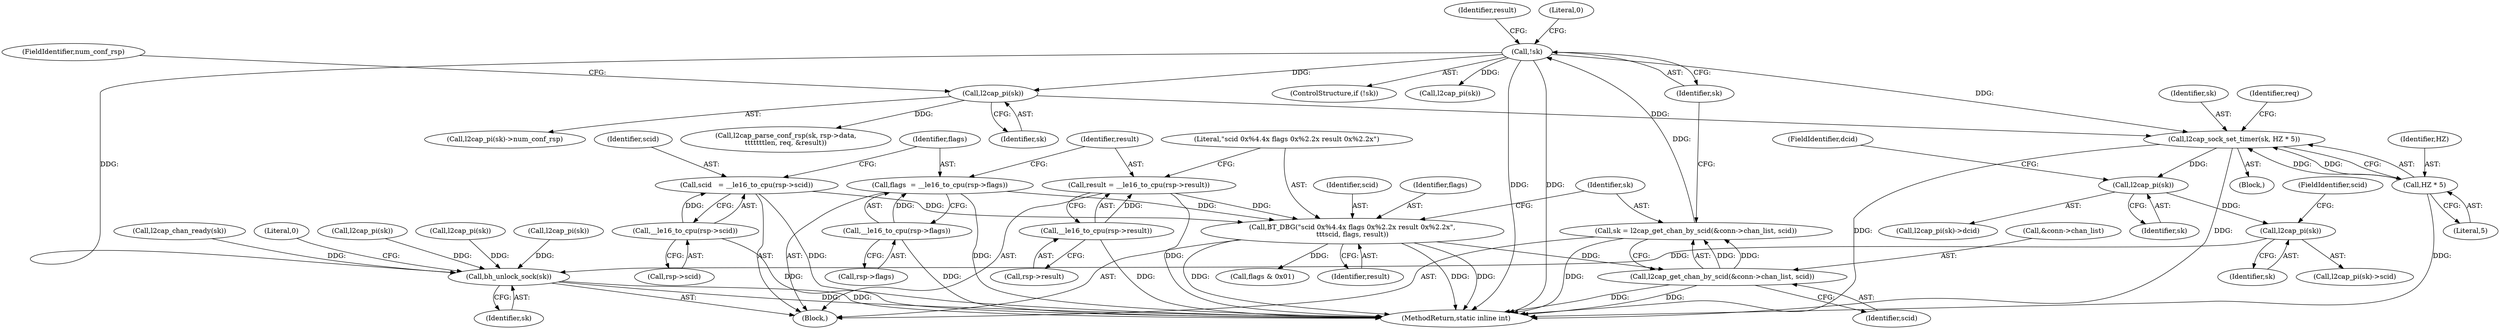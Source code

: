 digraph "0_linux_f2fcfcd670257236ebf2088bbdf26f6a8ef459fe_1@pointer" {
"1000254" [label="(Call,l2cap_sock_set_timer(sk, HZ * 5))"];
"1000148" [label="(Call,!sk)"];
"1000139" [label="(Call,sk = l2cap_get_chan_by_scid(&conn->chan_list, scid))"];
"1000141" [label="(Call,l2cap_get_chan_by_scid(&conn->chan_list, scid))"];
"1000134" [label="(Call,BT_DBG(\"scid 0x%4.4x flags 0x%2.2x result 0x%2.2x\",\n\t\t\tscid, flags, result))"];
"1000116" [label="(Call,scid   = __le16_to_cpu(rsp->scid))"];
"1000118" [label="(Call,__le16_to_cpu(rsp->scid))"];
"1000122" [label="(Call,flags  = __le16_to_cpu(rsp->flags))"];
"1000124" [label="(Call,__le16_to_cpu(rsp->flags))"];
"1000128" [label="(Call,result = __le16_to_cpu(rsp->result))"];
"1000130" [label="(Call,__le16_to_cpu(rsp->result))"];
"1000161" [label="(Call,l2cap_pi(sk))"];
"1000256" [label="(Call,HZ * 5)"];
"1000267" [label="(Call,l2cap_pi(sk))"];
"1000276" [label="(Call,l2cap_pi(sk))"];
"1000316" [label="(Call,bh_unlock_sock(sk))"];
"1000160" [label="(Call,l2cap_pi(sk)->num_conf_rsp)"];
"1000138" [label="(Identifier,result)"];
"1000153" [label="(Identifier,result)"];
"1000278" [label="(FieldIdentifier,scid)"];
"1000151" [label="(Literal,0)"];
"1000277" [label="(Identifier,sk)"];
"1000124" [label="(Call,__le16_to_cpu(rsp->flags))"];
"1000313" [label="(Call,l2cap_chan_ready(sk))"];
"1000276" [label="(Call,l2cap_pi(sk))"];
"1000148" [label="(Call,!sk)"];
"1000147" [label="(ControlStructure,if (!sk))"];
"1000296" [label="(Call,l2cap_pi(sk))"];
"1000290" [label="(Call,flags & 0x01)"];
"1000255" [label="(Identifier,sk)"];
"1000317" [label="(Identifier,sk)"];
"1000319" [label="(Literal,0)"];
"1000234" [label="(Call,l2cap_pi(sk))"];
"1000130" [label="(Call,__le16_to_cpu(rsp->result))"];
"1000105" [label="(Block,)"];
"1000146" [label="(Identifier,scid)"];
"1000140" [label="(Identifier,sk)"];
"1000268" [label="(Identifier,sk)"];
"1000162" [label="(Identifier,sk)"];
"1000303" [label="(Call,l2cap_pi(sk))"];
"1000266" [label="(Call,l2cap_pi(sk)->dcid)"];
"1000116" [label="(Call,scid   = __le16_to_cpu(rsp->scid))"];
"1000122" [label="(Call,flags  = __le16_to_cpu(rsp->flags))"];
"1000129" [label="(Identifier,result)"];
"1000131" [label="(Call,rsp->result)"];
"1000161" [label="(Call,l2cap_pi(sk))"];
"1000263" [label="(Identifier,req)"];
"1000135" [label="(Literal,\"scid 0x%4.4x flags 0x%2.2x result 0x%2.2x\")"];
"1000137" [label="(Identifier,flags)"];
"1000118" [label="(Call,__le16_to_cpu(rsp->scid))"];
"1000212" [label="(Call,l2cap_pi(sk))"];
"1000136" [label="(Identifier,scid)"];
"1000269" [label="(FieldIdentifier,dcid)"];
"1000149" [label="(Identifier,sk)"];
"1000119" [label="(Call,rsp->scid)"];
"1000142" [label="(Call,&conn->chan_list)"];
"1000139" [label="(Call,sk = l2cap_get_chan_by_scid(&conn->chan_list, scid))"];
"1000256" [label="(Call,HZ * 5)"];
"1000267" [label="(Call,l2cap_pi(sk))"];
"1000117" [label="(Identifier,scid)"];
"1000163" [label="(FieldIdentifier,num_conf_rsp)"];
"1000275" [label="(Call,l2cap_pi(sk)->scid)"];
"1000154" [label="(Block,)"];
"1000182" [label="(Call,l2cap_parse_conf_rsp(sk, rsp->data,\n\t\t\t\t\t\t\tlen, req, &result))"];
"1000320" [label="(MethodReturn,static inline int)"];
"1000141" [label="(Call,l2cap_get_chan_by_scid(&conn->chan_list, scid))"];
"1000123" [label="(Identifier,flags)"];
"1000316" [label="(Call,bh_unlock_sock(sk))"];
"1000254" [label="(Call,l2cap_sock_set_timer(sk, HZ * 5))"];
"1000257" [label="(Identifier,HZ)"];
"1000125" [label="(Call,rsp->flags)"];
"1000128" [label="(Call,result = __le16_to_cpu(rsp->result))"];
"1000258" [label="(Literal,5)"];
"1000134" [label="(Call,BT_DBG(\"scid 0x%4.4x flags 0x%2.2x result 0x%2.2x\",\n\t\t\tscid, flags, result))"];
"1000254" -> "1000154"  [label="AST: "];
"1000254" -> "1000256"  [label="CFG: "];
"1000255" -> "1000254"  [label="AST: "];
"1000256" -> "1000254"  [label="AST: "];
"1000263" -> "1000254"  [label="CFG: "];
"1000254" -> "1000320"  [label="DDG: "];
"1000254" -> "1000320"  [label="DDG: "];
"1000148" -> "1000254"  [label="DDG: "];
"1000161" -> "1000254"  [label="DDG: "];
"1000256" -> "1000254"  [label="DDG: "];
"1000256" -> "1000254"  [label="DDG: "];
"1000254" -> "1000267"  [label="DDG: "];
"1000148" -> "1000147"  [label="AST: "];
"1000148" -> "1000149"  [label="CFG: "];
"1000149" -> "1000148"  [label="AST: "];
"1000151" -> "1000148"  [label="CFG: "];
"1000153" -> "1000148"  [label="CFG: "];
"1000148" -> "1000320"  [label="DDG: "];
"1000148" -> "1000320"  [label="DDG: "];
"1000139" -> "1000148"  [label="DDG: "];
"1000148" -> "1000161"  [label="DDG: "];
"1000148" -> "1000296"  [label="DDG: "];
"1000148" -> "1000316"  [label="DDG: "];
"1000139" -> "1000105"  [label="AST: "];
"1000139" -> "1000141"  [label="CFG: "];
"1000140" -> "1000139"  [label="AST: "];
"1000141" -> "1000139"  [label="AST: "];
"1000149" -> "1000139"  [label="CFG: "];
"1000139" -> "1000320"  [label="DDG: "];
"1000141" -> "1000139"  [label="DDG: "];
"1000141" -> "1000139"  [label="DDG: "];
"1000141" -> "1000146"  [label="CFG: "];
"1000142" -> "1000141"  [label="AST: "];
"1000146" -> "1000141"  [label="AST: "];
"1000141" -> "1000320"  [label="DDG: "];
"1000141" -> "1000320"  [label="DDG: "];
"1000134" -> "1000141"  [label="DDG: "];
"1000134" -> "1000105"  [label="AST: "];
"1000134" -> "1000138"  [label="CFG: "];
"1000135" -> "1000134"  [label="AST: "];
"1000136" -> "1000134"  [label="AST: "];
"1000137" -> "1000134"  [label="AST: "];
"1000138" -> "1000134"  [label="AST: "];
"1000140" -> "1000134"  [label="CFG: "];
"1000134" -> "1000320"  [label="DDG: "];
"1000134" -> "1000320"  [label="DDG: "];
"1000134" -> "1000320"  [label="DDG: "];
"1000116" -> "1000134"  [label="DDG: "];
"1000122" -> "1000134"  [label="DDG: "];
"1000128" -> "1000134"  [label="DDG: "];
"1000134" -> "1000290"  [label="DDG: "];
"1000116" -> "1000105"  [label="AST: "];
"1000116" -> "1000118"  [label="CFG: "];
"1000117" -> "1000116"  [label="AST: "];
"1000118" -> "1000116"  [label="AST: "];
"1000123" -> "1000116"  [label="CFG: "];
"1000116" -> "1000320"  [label="DDG: "];
"1000118" -> "1000116"  [label="DDG: "];
"1000118" -> "1000119"  [label="CFG: "];
"1000119" -> "1000118"  [label="AST: "];
"1000118" -> "1000320"  [label="DDG: "];
"1000122" -> "1000105"  [label="AST: "];
"1000122" -> "1000124"  [label="CFG: "];
"1000123" -> "1000122"  [label="AST: "];
"1000124" -> "1000122"  [label="AST: "];
"1000129" -> "1000122"  [label="CFG: "];
"1000122" -> "1000320"  [label="DDG: "];
"1000124" -> "1000122"  [label="DDG: "];
"1000124" -> "1000125"  [label="CFG: "];
"1000125" -> "1000124"  [label="AST: "];
"1000124" -> "1000320"  [label="DDG: "];
"1000128" -> "1000105"  [label="AST: "];
"1000128" -> "1000130"  [label="CFG: "];
"1000129" -> "1000128"  [label="AST: "];
"1000130" -> "1000128"  [label="AST: "];
"1000135" -> "1000128"  [label="CFG: "];
"1000128" -> "1000320"  [label="DDG: "];
"1000130" -> "1000128"  [label="DDG: "];
"1000130" -> "1000131"  [label="CFG: "];
"1000131" -> "1000130"  [label="AST: "];
"1000130" -> "1000320"  [label="DDG: "];
"1000161" -> "1000160"  [label="AST: "];
"1000161" -> "1000162"  [label="CFG: "];
"1000162" -> "1000161"  [label="AST: "];
"1000163" -> "1000161"  [label="CFG: "];
"1000161" -> "1000182"  [label="DDG: "];
"1000256" -> "1000258"  [label="CFG: "];
"1000257" -> "1000256"  [label="AST: "];
"1000258" -> "1000256"  [label="AST: "];
"1000256" -> "1000320"  [label="DDG: "];
"1000267" -> "1000266"  [label="AST: "];
"1000267" -> "1000268"  [label="CFG: "];
"1000268" -> "1000267"  [label="AST: "];
"1000269" -> "1000267"  [label="CFG: "];
"1000267" -> "1000276"  [label="DDG: "];
"1000276" -> "1000275"  [label="AST: "];
"1000276" -> "1000277"  [label="CFG: "];
"1000277" -> "1000276"  [label="AST: "];
"1000278" -> "1000276"  [label="CFG: "];
"1000276" -> "1000316"  [label="DDG: "];
"1000316" -> "1000105"  [label="AST: "];
"1000316" -> "1000317"  [label="CFG: "];
"1000317" -> "1000316"  [label="AST: "];
"1000319" -> "1000316"  [label="CFG: "];
"1000316" -> "1000320"  [label="DDG: "];
"1000316" -> "1000320"  [label="DDG: "];
"1000212" -> "1000316"  [label="DDG: "];
"1000313" -> "1000316"  [label="DDG: "];
"1000234" -> "1000316"  [label="DDG: "];
"1000303" -> "1000316"  [label="DDG: "];
}
